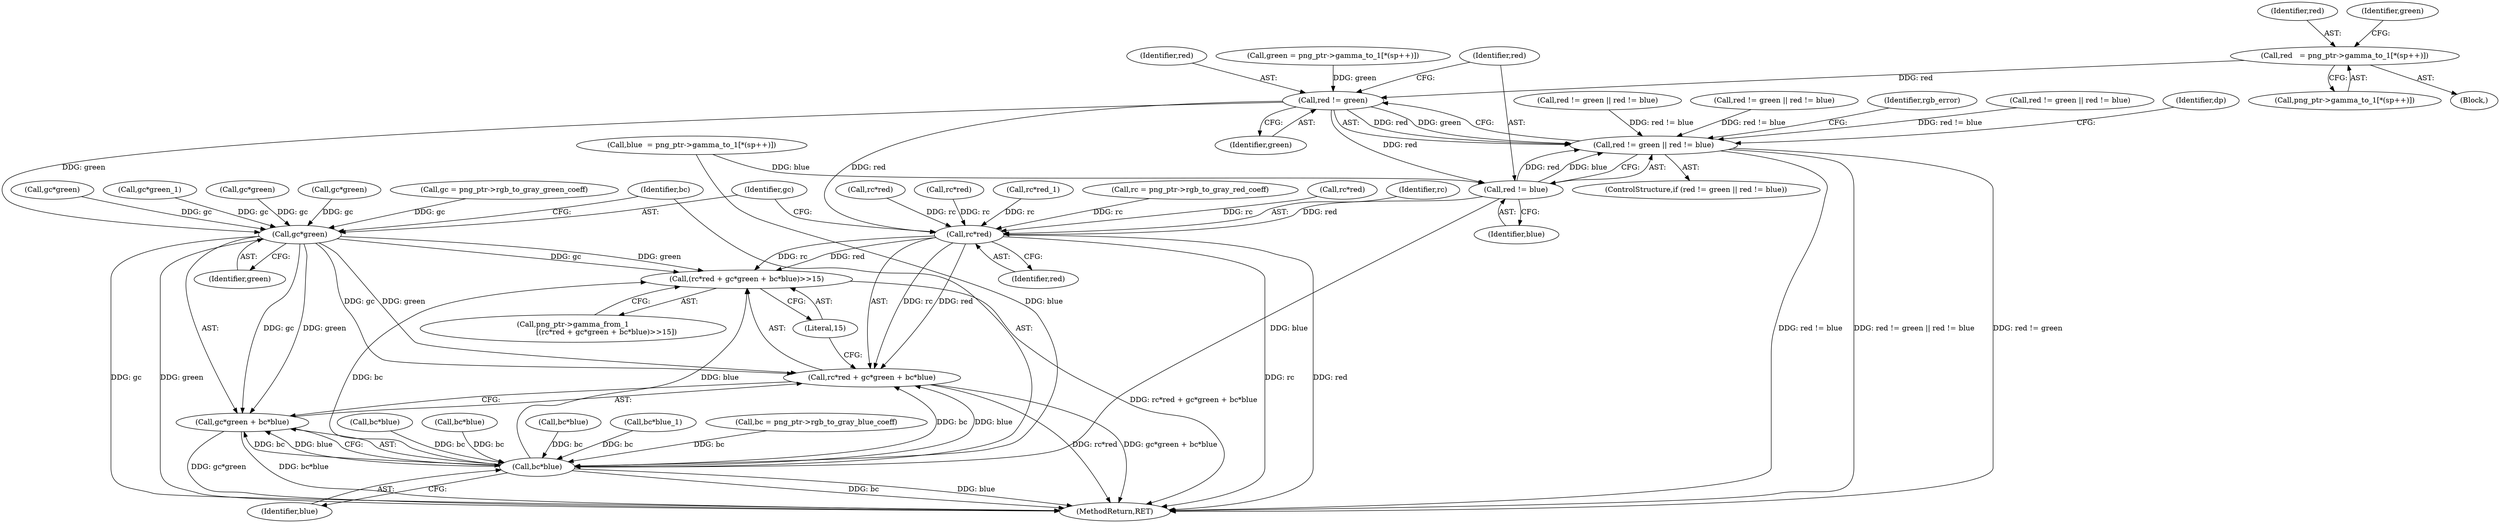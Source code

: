 digraph "0_Chrome_7f3d85b096f66870a15b37c2f40b219b2e292693_9@array" {
"1000715" [label="(Call,red   = png_ptr->gamma_to_1[*(sp++)])"];
"1000746" [label="(Call,red != green)"];
"1000745" [label="(Call,red != green || red != blue)"];
"1000749" [label="(Call,red != blue)"];
"1000765" [label="(Call,rc*red)"];
"1000763" [label="(Call,(rc*red + gc*green + bc*blue)>>15)"];
"1000764" [label="(Call,rc*red + gc*green + bc*blue)"];
"1000772" [label="(Call,bc*blue)"];
"1000768" [label="(Call,gc*green + bc*blue)"];
"1000769" [label="(Call,gc*green)"];
"1000749" [label="(Call,red != blue)"];
"1000768" [label="(Call,gc*green + bc*blue)"];
"1000300" [label="(Call,red != green || red != blue)"];
"1000241" [label="(Call,rc*red)"];
"1000758" [label="(Identifier,dp)"];
"1000326" [label="(Call,bc*blue)"];
"1000767" [label="(Identifier,red)"];
"1000751" [label="(Identifier,blue)"];
"1000773" [label="(Identifier,bc)"];
"1000747" [label="(Identifier,red)"];
"1000746" [label="(Call,red != green)"];
"1000763" [label="(Call,(rc*red + gc*green + bc*blue)>>15)"];
"1000319" [label="(Call,rc*red)"];
"1000764" [label="(Call,rc*red + gc*green + bc*blue)"];
"1000498" [label="(Call,rc*red_1)"];
"1000771" [label="(Identifier,green)"];
"1000745" [label="(Call,red != green || red != blue)"];
"1000245" [label="(Call,gc*green)"];
"1000248" [label="(Call,bc*blue)"];
"1000750" [label="(Identifier,red)"];
"1000735" [label="(Call,blue  = png_ptr->gamma_to_1[*(sp++)])"];
"1000769" [label="(Call,gc*green)"];
"1000775" [label="(Literal,15)"];
"1000622" [label="(Call,red != green || red != blue)"];
"1000127" [label="(Call,rc = png_ptr->rgb_to_gray_red_coeff)"];
"1000502" [label="(Call,gc*green_1)"];
"1000772" [label="(Call,bc*blue)"];
"1000748" [label="(Identifier,green)"];
"1000645" [label="(Call,bc*blue)"];
"1000765" [label="(Call,rc*red)"];
"1000220" [label="(Call,red != green || red != blue)"];
"1000642" [label="(Call,gc*green)"];
"1000725" [label="(Call,green = png_ptr->gamma_to_1[*(sp++)])"];
"1000770" [label="(Identifier,gc)"];
"1000717" [label="(Call,png_ptr->gamma_to_1[*(sp++)])"];
"1001252" [label="(MethodReturn,RET)"];
"1000753" [label="(Identifier,rgb_error)"];
"1000774" [label="(Identifier,blue)"];
"1000505" [label="(Call,bc*blue_1)"];
"1000716" [label="(Identifier,red)"];
"1000323" [label="(Call,gc*green)"];
"1000726" [label="(Identifier,green)"];
"1000638" [label="(Call,rc*red)"];
"1000713" [label="(Block,)"];
"1000744" [label="(ControlStructure,if (red != green || red != blue))"];
"1000133" [label="(Call,gc = png_ptr->rgb_to_gray_green_coeff)"];
"1000139" [label="(Call,bc = png_ptr->rgb_to_gray_blue_coeff)"];
"1000759" [label="(Call,png_ptr->gamma_from_1\n                             [(rc*red + gc*green + bc*blue)>>15])"];
"1000715" [label="(Call,red   = png_ptr->gamma_to_1[*(sp++)])"];
"1000766" [label="(Identifier,rc)"];
"1000715" -> "1000713"  [label="AST: "];
"1000715" -> "1000717"  [label="CFG: "];
"1000716" -> "1000715"  [label="AST: "];
"1000717" -> "1000715"  [label="AST: "];
"1000726" -> "1000715"  [label="CFG: "];
"1000715" -> "1000746"  [label="DDG: red"];
"1000746" -> "1000745"  [label="AST: "];
"1000746" -> "1000748"  [label="CFG: "];
"1000747" -> "1000746"  [label="AST: "];
"1000748" -> "1000746"  [label="AST: "];
"1000750" -> "1000746"  [label="CFG: "];
"1000745" -> "1000746"  [label="CFG: "];
"1000746" -> "1000745"  [label="DDG: red"];
"1000746" -> "1000745"  [label="DDG: green"];
"1000725" -> "1000746"  [label="DDG: green"];
"1000746" -> "1000749"  [label="DDG: red"];
"1000746" -> "1000765"  [label="DDG: red"];
"1000746" -> "1000769"  [label="DDG: green"];
"1000745" -> "1000744"  [label="AST: "];
"1000745" -> "1000749"  [label="CFG: "];
"1000749" -> "1000745"  [label="AST: "];
"1000753" -> "1000745"  [label="CFG: "];
"1000758" -> "1000745"  [label="CFG: "];
"1000745" -> "1001252"  [label="DDG: red != green || red != blue"];
"1000745" -> "1001252"  [label="DDG: red != green"];
"1000745" -> "1001252"  [label="DDG: red != blue"];
"1000749" -> "1000745"  [label="DDG: red"];
"1000749" -> "1000745"  [label="DDG: blue"];
"1000622" -> "1000745"  [label="DDG: red != blue"];
"1000300" -> "1000745"  [label="DDG: red != blue"];
"1000220" -> "1000745"  [label="DDG: red != blue"];
"1000749" -> "1000751"  [label="CFG: "];
"1000750" -> "1000749"  [label="AST: "];
"1000751" -> "1000749"  [label="AST: "];
"1000735" -> "1000749"  [label="DDG: blue"];
"1000749" -> "1000765"  [label="DDG: red"];
"1000749" -> "1000772"  [label="DDG: blue"];
"1000765" -> "1000764"  [label="AST: "];
"1000765" -> "1000767"  [label="CFG: "];
"1000766" -> "1000765"  [label="AST: "];
"1000767" -> "1000765"  [label="AST: "];
"1000770" -> "1000765"  [label="CFG: "];
"1000765" -> "1001252"  [label="DDG: red"];
"1000765" -> "1001252"  [label="DDG: rc"];
"1000765" -> "1000763"  [label="DDG: rc"];
"1000765" -> "1000763"  [label="DDG: red"];
"1000765" -> "1000764"  [label="DDG: rc"];
"1000765" -> "1000764"  [label="DDG: red"];
"1000638" -> "1000765"  [label="DDG: rc"];
"1000498" -> "1000765"  [label="DDG: rc"];
"1000241" -> "1000765"  [label="DDG: rc"];
"1000127" -> "1000765"  [label="DDG: rc"];
"1000319" -> "1000765"  [label="DDG: rc"];
"1000763" -> "1000759"  [label="AST: "];
"1000763" -> "1000775"  [label="CFG: "];
"1000764" -> "1000763"  [label="AST: "];
"1000775" -> "1000763"  [label="AST: "];
"1000759" -> "1000763"  [label="CFG: "];
"1000763" -> "1001252"  [label="DDG: rc*red + gc*green + bc*blue"];
"1000769" -> "1000763"  [label="DDG: gc"];
"1000769" -> "1000763"  [label="DDG: green"];
"1000772" -> "1000763"  [label="DDG: bc"];
"1000772" -> "1000763"  [label="DDG: blue"];
"1000764" -> "1000768"  [label="CFG: "];
"1000768" -> "1000764"  [label="AST: "];
"1000775" -> "1000764"  [label="CFG: "];
"1000764" -> "1001252"  [label="DDG: rc*red"];
"1000764" -> "1001252"  [label="DDG: gc*green + bc*blue"];
"1000769" -> "1000764"  [label="DDG: gc"];
"1000769" -> "1000764"  [label="DDG: green"];
"1000772" -> "1000764"  [label="DDG: bc"];
"1000772" -> "1000764"  [label="DDG: blue"];
"1000772" -> "1000768"  [label="AST: "];
"1000772" -> "1000774"  [label="CFG: "];
"1000773" -> "1000772"  [label="AST: "];
"1000774" -> "1000772"  [label="AST: "];
"1000768" -> "1000772"  [label="CFG: "];
"1000772" -> "1001252"  [label="DDG: bc"];
"1000772" -> "1001252"  [label="DDG: blue"];
"1000772" -> "1000768"  [label="DDG: bc"];
"1000772" -> "1000768"  [label="DDG: blue"];
"1000645" -> "1000772"  [label="DDG: bc"];
"1000505" -> "1000772"  [label="DDG: bc"];
"1000139" -> "1000772"  [label="DDG: bc"];
"1000326" -> "1000772"  [label="DDG: bc"];
"1000248" -> "1000772"  [label="DDG: bc"];
"1000735" -> "1000772"  [label="DDG: blue"];
"1000769" -> "1000768"  [label="AST: "];
"1000768" -> "1001252"  [label="DDG: gc*green"];
"1000768" -> "1001252"  [label="DDG: bc*blue"];
"1000769" -> "1000768"  [label="DDG: gc"];
"1000769" -> "1000768"  [label="DDG: green"];
"1000769" -> "1000771"  [label="CFG: "];
"1000770" -> "1000769"  [label="AST: "];
"1000771" -> "1000769"  [label="AST: "];
"1000773" -> "1000769"  [label="CFG: "];
"1000769" -> "1001252"  [label="DDG: gc"];
"1000769" -> "1001252"  [label="DDG: green"];
"1000642" -> "1000769"  [label="DDG: gc"];
"1000502" -> "1000769"  [label="DDG: gc"];
"1000133" -> "1000769"  [label="DDG: gc"];
"1000323" -> "1000769"  [label="DDG: gc"];
"1000245" -> "1000769"  [label="DDG: gc"];
}
